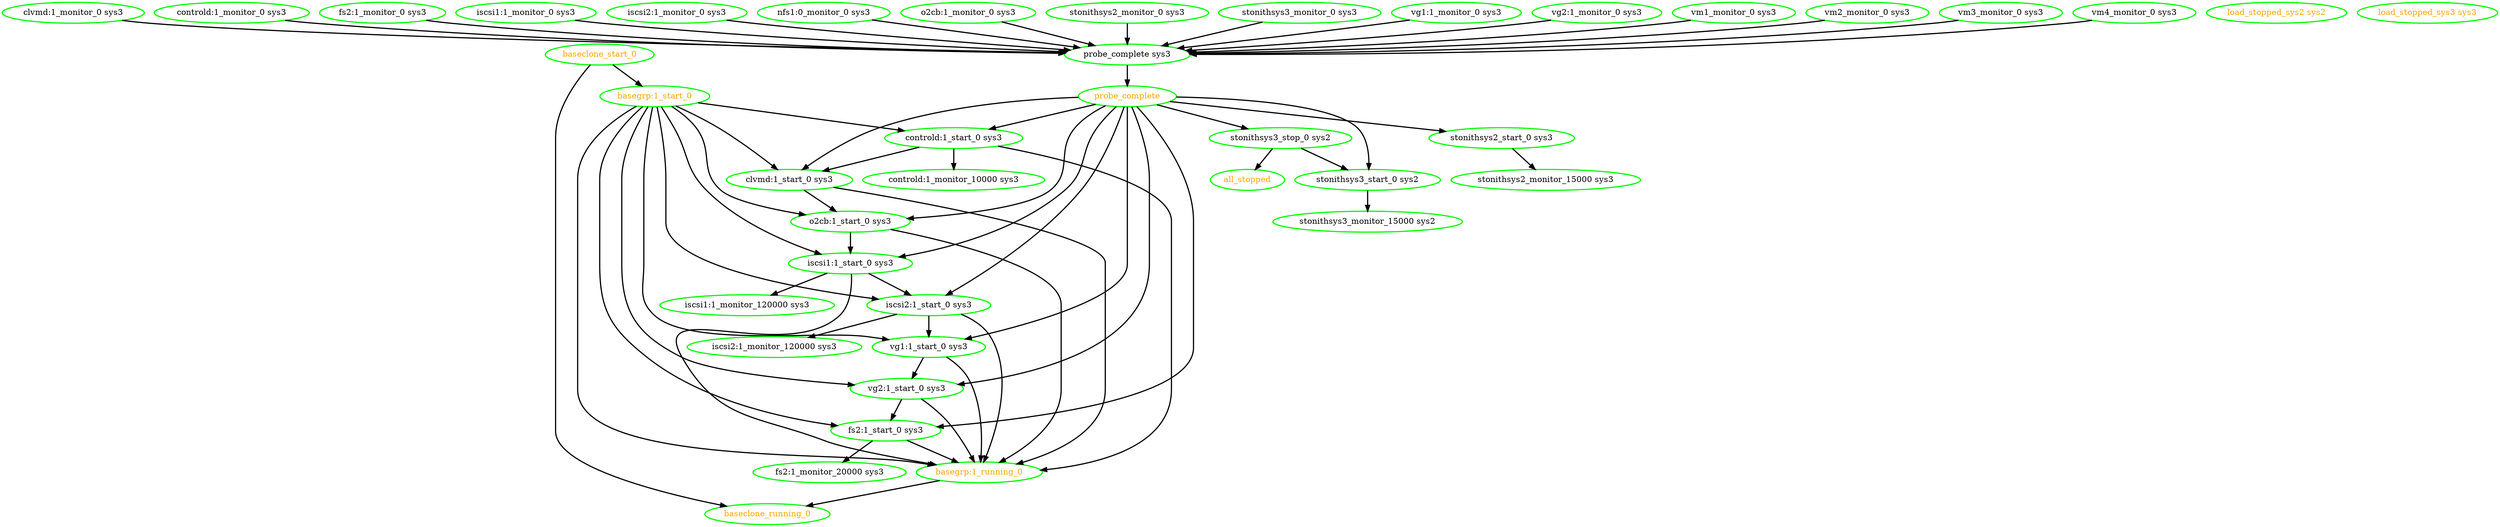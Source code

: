 digraph "g" {
"all_stopped" [ style=bold color="green" fontcolor="orange"]
"baseclone_running_0" [ style=bold color="green" fontcolor="orange" ]
"baseclone_start_0" -> "baseclone_running_0" [ style = bold]
"baseclone_start_0" -> "basegrp:1_start_0" [ style = bold]
"baseclone_start_0" [ style=bold color="green" fontcolor="orange" ]
"basegrp:1_running_0" -> "baseclone_running_0" [ style = bold]
"basegrp:1_running_0" [ style=bold color="green" fontcolor="orange" ]
"basegrp:1_start_0" -> "basegrp:1_running_0" [ style = bold]
"basegrp:1_start_0" -> "clvmd:1_start_0 sys3" [ style = bold]
"basegrp:1_start_0" -> "controld:1_start_0 sys3" [ style = bold]
"basegrp:1_start_0" -> "fs2:1_start_0 sys3" [ style = bold]
"basegrp:1_start_0" -> "iscsi1:1_start_0 sys3" [ style = bold]
"basegrp:1_start_0" -> "iscsi2:1_start_0 sys3" [ style = bold]
"basegrp:1_start_0" -> "o2cb:1_start_0 sys3" [ style = bold]
"basegrp:1_start_0" -> "vg1:1_start_0 sys3" [ style = bold]
"basegrp:1_start_0" -> "vg2:1_start_0 sys3" [ style = bold]
"basegrp:1_start_0" [ style=bold color="green" fontcolor="orange" ]
"clvmd:1_monitor_0 sys3" -> "probe_complete sys3" [ style = bold]
"clvmd:1_monitor_0 sys3" [ style=bold color="green" fontcolor="black" ]
"clvmd:1_start_0 sys3" -> "basegrp:1_running_0" [ style = bold]
"clvmd:1_start_0 sys3" -> "o2cb:1_start_0 sys3" [ style = bold]
"clvmd:1_start_0 sys3" [ style=bold color="green" fontcolor="black" ]
"controld:1_monitor_0 sys3" -> "probe_complete sys3" [ style = bold]
"controld:1_monitor_0 sys3" [ style=bold color="green" fontcolor="black" ]
"controld:1_monitor_10000 sys3" [ style=bold color="green" fontcolor="black" ]
"controld:1_start_0 sys3" -> "basegrp:1_running_0" [ style = bold]
"controld:1_start_0 sys3" -> "clvmd:1_start_0 sys3" [ style = bold]
"controld:1_start_0 sys3" -> "controld:1_monitor_10000 sys3" [ style = bold]
"controld:1_start_0 sys3" [ style=bold color="green" fontcolor="black" ]
"fs2:1_monitor_0 sys3" -> "probe_complete sys3" [ style = bold]
"fs2:1_monitor_0 sys3" [ style=bold color="green" fontcolor="black" ]
"fs2:1_monitor_20000 sys3" [ style=bold color="green" fontcolor="black" ]
"fs2:1_start_0 sys3" -> "basegrp:1_running_0" [ style = bold]
"fs2:1_start_0 sys3" -> "fs2:1_monitor_20000 sys3" [ style = bold]
"fs2:1_start_0 sys3" [ style=bold color="green" fontcolor="black" ]
"iscsi1:1_monitor_0 sys3" -> "probe_complete sys3" [ style = bold]
"iscsi1:1_monitor_0 sys3" [ style=bold color="green" fontcolor="black" ]
"iscsi1:1_monitor_120000 sys3" [ style=bold color="green" fontcolor="black" ]
"iscsi1:1_start_0 sys3" -> "basegrp:1_running_0" [ style = bold]
"iscsi1:1_start_0 sys3" -> "iscsi1:1_monitor_120000 sys3" [ style = bold]
"iscsi1:1_start_0 sys3" -> "iscsi2:1_start_0 sys3" [ style = bold]
"iscsi1:1_start_0 sys3" [ style=bold color="green" fontcolor="black" ]
"iscsi2:1_monitor_0 sys3" -> "probe_complete sys3" [ style = bold]
"iscsi2:1_monitor_0 sys3" [ style=bold color="green" fontcolor="black" ]
"iscsi2:1_monitor_120000 sys3" [ style=bold color="green" fontcolor="black" ]
"iscsi2:1_start_0 sys3" -> "basegrp:1_running_0" [ style = bold]
"iscsi2:1_start_0 sys3" -> "iscsi2:1_monitor_120000 sys3" [ style = bold]
"iscsi2:1_start_0 sys3" -> "vg1:1_start_0 sys3" [ style = bold]
"iscsi2:1_start_0 sys3" [ style=bold color="green" fontcolor="black" ]
"load_stopped_sys2 sys2" [ style=bold color="green" fontcolor="orange" ]
"load_stopped_sys3 sys3" [ style=bold color="green" fontcolor="orange" ]
"nfs1:0_monitor_0 sys3" -> "probe_complete sys3" [ style = bold]
"nfs1:0_monitor_0 sys3" [ style=bold color="green" fontcolor="black" ]
"o2cb:1_monitor_0 sys3" -> "probe_complete sys3" [ style = bold]
"o2cb:1_monitor_0 sys3" [ style=bold color="green" fontcolor="black" ]
"o2cb:1_start_0 sys3" -> "basegrp:1_running_0" [ style = bold]
"o2cb:1_start_0 sys3" -> "iscsi1:1_start_0 sys3" [ style = bold]
"o2cb:1_start_0 sys3" [ style=bold color="green" fontcolor="black" ]
"probe_complete sys3" -> "probe_complete" [ style = bold]
"probe_complete sys3" [ style=bold color="green" fontcolor="black" ]
"probe_complete" -> "clvmd:1_start_0 sys3" [ style = bold]
"probe_complete" -> "controld:1_start_0 sys3" [ style = bold]
"probe_complete" -> "fs2:1_start_0 sys3" [ style = bold]
"probe_complete" -> "iscsi1:1_start_0 sys3" [ style = bold]
"probe_complete" -> "iscsi2:1_start_0 sys3" [ style = bold]
"probe_complete" -> "o2cb:1_start_0 sys3" [ style = bold]
"probe_complete" -> "stonithsys2_start_0 sys3" [ style = bold]
"probe_complete" -> "stonithsys3_start_0 sys2" [ style = bold]
"probe_complete" -> "stonithsys3_stop_0 sys2" [ style = bold]
"probe_complete" -> "vg1:1_start_0 sys3" [ style = bold]
"probe_complete" -> "vg2:1_start_0 sys3" [ style = bold]
"probe_complete" [ style=bold color="green" fontcolor="orange" ]
"stonithsys2_monitor_0 sys3" -> "probe_complete sys3" [ style = bold]
"stonithsys2_monitor_0 sys3" [ style=bold color="green" fontcolor="black" ]
"stonithsys2_monitor_15000 sys3" [ style=bold color="green" fontcolor="black" ]
"stonithsys2_start_0 sys3" -> "stonithsys2_monitor_15000 sys3" [ style = bold]
"stonithsys2_start_0 sys3" [ style=bold color="green" fontcolor="black" ]
"stonithsys3_monitor_0 sys3" -> "probe_complete sys3" [ style = bold]
"stonithsys3_monitor_0 sys3" [ style=bold color="green" fontcolor="black" ]
"stonithsys3_monitor_15000 sys2" [ style=bold color="green" fontcolor="black" ]
"stonithsys3_start_0 sys2" -> "stonithsys3_monitor_15000 sys2" [ style = bold]
"stonithsys3_start_0 sys2" [ style=bold color="green" fontcolor="black" ]
"stonithsys3_stop_0 sys2" -> "all_stopped" [ style = bold]
"stonithsys3_stop_0 sys2" -> "stonithsys3_start_0 sys2" [ style = bold]
"stonithsys3_stop_0 sys2" [ style=bold color="green" fontcolor="black" ]
"vg1:1_monitor_0 sys3" -> "probe_complete sys3" [ style = bold]
"vg1:1_monitor_0 sys3" [ style=bold color="green" fontcolor="black" ]
"vg1:1_start_0 sys3" -> "basegrp:1_running_0" [ style = bold]
"vg1:1_start_0 sys3" -> "vg2:1_start_0 sys3" [ style = bold]
"vg1:1_start_0 sys3" [ style=bold color="green" fontcolor="black" ]
"vg2:1_monitor_0 sys3" -> "probe_complete sys3" [ style = bold]
"vg2:1_monitor_0 sys3" [ style=bold color="green" fontcolor="black" ]
"vg2:1_start_0 sys3" -> "basegrp:1_running_0" [ style = bold]
"vg2:1_start_0 sys3" -> "fs2:1_start_0 sys3" [ style = bold]
"vg2:1_start_0 sys3" [ style=bold color="green" fontcolor="black" ]
"vm1_monitor_0 sys3" -> "probe_complete sys3" [ style = bold]
"vm1_monitor_0 sys3" [ style=bold color="green" fontcolor="black" ]
"vm2_monitor_0 sys3" -> "probe_complete sys3" [ style = bold]
"vm2_monitor_0 sys3" [ style=bold color="green" fontcolor="black" ]
"vm3_monitor_0 sys3" -> "probe_complete sys3" [ style = bold]
"vm3_monitor_0 sys3" [ style=bold color="green" fontcolor="black" ]
"vm4_monitor_0 sys3" -> "probe_complete sys3" [ style = bold]
"vm4_monitor_0 sys3" [ style=bold color="green" fontcolor="black" ]
}

